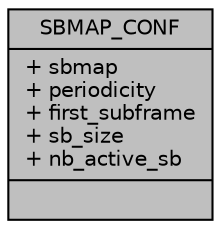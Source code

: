 digraph "SBMAP_CONF"
{
 // LATEX_PDF_SIZE
  edge [fontname="Helvetica",fontsize="10",labelfontname="Helvetica",labelfontsize="10"];
  node [fontname="Helvetica",fontsize="10",shape=record];
  Node1 [label="{SBMAP_CONF\n|+ sbmap\l+ periodicity\l+ first_subframe\l+ sb_size\l+ nb_active_sb\l|}",height=0.2,width=0.4,color="black", fillcolor="grey75", style="filled", fontcolor="black",tooltip="subband bitmap confguration (for ALU icic algo purpose), in test phase"];
}
